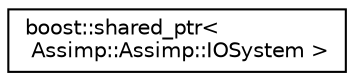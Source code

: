 digraph "Graphical Class Hierarchy"
{
  edge [fontname="Helvetica",fontsize="10",labelfontname="Helvetica",labelfontsize="10"];
  node [fontname="Helvetica",fontsize="10",shape=record];
  rankdir="LR";
  Node1 [label="boost::shared_ptr\<\l Assimp::Assimp::IOSystem \>",height=0.2,width=0.4,color="black", fillcolor="white", style="filled",URL="$classboost_1_1shared__ptr.html"];
}
